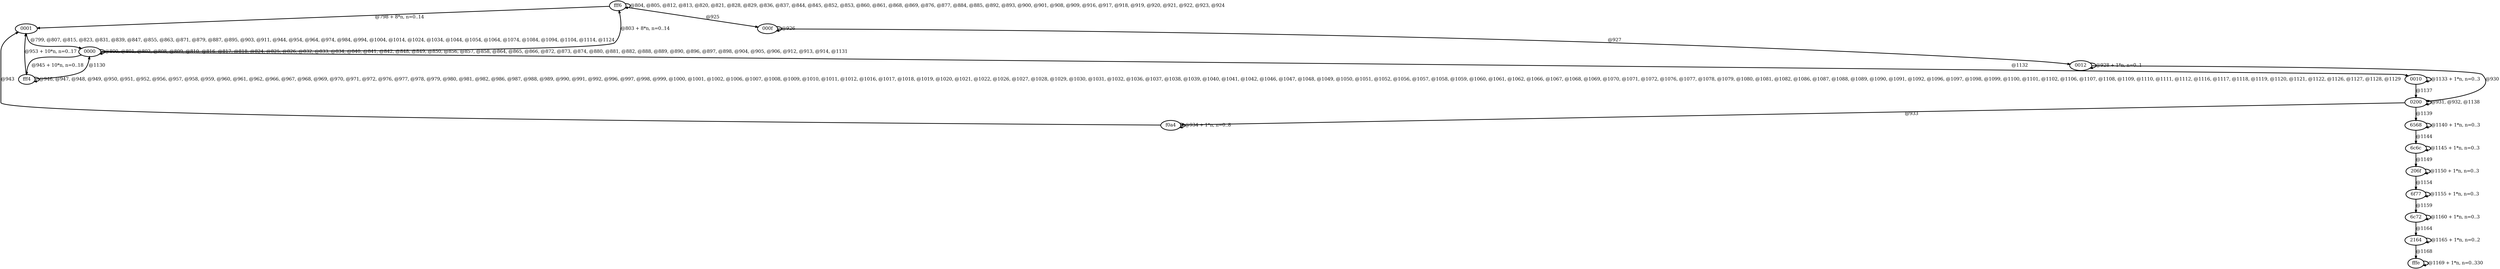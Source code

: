 digraph G {
        node [style=rounded, penwidth=3, fontsize=20, shape=oval];
        "fff6" -> "0001" [label="@798 + 8*n, n=0..14", color=black,arrowsize=1,style=bold,penwidth=3,fontsize=20];
"0001" -> "0000" [label="@799, @807, @815, @823, @831, @839, @847, @855, @863, @871, @879, @887, @895, @903, @911, @944, @954, @964, @974, @984, @994, @1004, @1014, @1024, @1034, @1044, @1054, @1064, @1074, @1084, @1094, @1104, @1114, @1124", color=black,arrowsize=1,style=bold,penwidth=3,fontsize=20];
"0000" -> "0000" [label="@800, @801, @802, @808, @809, @810, @816, @817, @818, @824, @825, @826, @832, @833, @834, @840, @841, @842, @848, @849, @850, @856, @857, @858, @864, @865, @866, @872, @873, @874, @880, @881, @882, @888, @889, @890, @896, @897, @898, @904, @905, @906, @912, @913, @914, @1131", color=black,arrowsize=1,style=bold,penwidth=3,fontsize=20];
"0000" -> "fff6" [label="@803 + 8*n, n=0..14", color=black,arrowsize=1,style=bold,penwidth=3,fontsize=20];
"fff6" -> "fff6" [label="@804, @805, @812, @813, @820, @821, @828, @829, @836, @837, @844, @845, @852, @853, @860, @861, @868, @869, @876, @877, @884, @885, @892, @893, @900, @901, @908, @909, @916, @917, @918, @919, @920, @921, @922, @923, @924", color=black,arrowsize=1,style=bold,penwidth=3,fontsize=20];
"fff6" -> "000f" [label="@925", color=black,arrowsize=1,style=bold,penwidth=3,fontsize=20];
"000f" -> "000f" [label="@926", color=black,arrowsize=1,style=bold,penwidth=3,fontsize=20];
"000f" -> "0012" [label="@927", color=black,arrowsize=1,style=bold,penwidth=3,fontsize=20];
"0012" -> "0012" [label="@928 + 1*n, n=0..1", color=black,arrowsize=1,style=bold,penwidth=3,fontsize=20];
"0012" -> "0200" [label="@930", color=black,arrowsize=1,style=bold,penwidth=3,fontsize=20];
"0200" -> "0200" [label="@931, @932, @1138", color=black,arrowsize=1,style=bold,penwidth=3,fontsize=20];
"0200" -> "f0a4" [label="@933", color=black,arrowsize=1,style=bold,penwidth=3,fontsize=20];
"f0a4" -> "f0a4" [label="@934 + 1*n, n=0..8", color=black,arrowsize=1,style=bold,penwidth=3,fontsize=20];
"f0a4" -> "0001" [label="@943", color=black,arrowsize=1,style=bold,penwidth=3,fontsize=20];
"0000" -> "fff4" [label="@945 + 10*n, n=0..18", color=black,arrowsize=1,style=bold,penwidth=3,fontsize=20];
"fff4" -> "fff4" [label="@946, @947, @948, @949, @950, @951, @952, @956, @957, @958, @959, @960, @961, @962, @966, @967, @968, @969, @970, @971, @972, @976, @977, @978, @979, @980, @981, @982, @986, @987, @988, @989, @990, @991, @992, @996, @997, @998, @999, @1000, @1001, @1002, @1006, @1007, @1008, @1009, @1010, @1011, @1012, @1016, @1017, @1018, @1019, @1020, @1021, @1022, @1026, @1027, @1028, @1029, @1030, @1031, @1032, @1036, @1037, @1038, @1039, @1040, @1041, @1042, @1046, @1047, @1048, @1049, @1050, @1051, @1052, @1056, @1057, @1058, @1059, @1060, @1061, @1062, @1066, @1067, @1068, @1069, @1070, @1071, @1072, @1076, @1077, @1078, @1079, @1080, @1081, @1082, @1086, @1087, @1088, @1089, @1090, @1091, @1092, @1096, @1097, @1098, @1099, @1100, @1101, @1102, @1106, @1107, @1108, @1109, @1110, @1111, @1112, @1116, @1117, @1118, @1119, @1120, @1121, @1122, @1126, @1127, @1128, @1129", color=black,arrowsize=1,style=bold,penwidth=3,fontsize=20];
"fff4" -> "0001" [label="@953 + 10*n, n=0..17", color=black,arrowsize=1,style=bold,penwidth=3,fontsize=20];
"fff4" -> "0000" [label="@1130", color=black,arrowsize=1,style=bold,penwidth=3,fontsize=20];
"0000" -> "0010" [label="@1132", color=black,arrowsize=1,style=bold,penwidth=3,fontsize=20];
"0010" -> "0010" [label="@1133 + 1*n, n=0..3", color=black,arrowsize=1,style=bold,penwidth=3,fontsize=20];
"0010" -> "0200" [label="@1137", color=black,arrowsize=1,style=bold,penwidth=3,fontsize=20];
"0200" -> "6568" [label="@1139", color=black,arrowsize=1,style=bold,penwidth=3,fontsize=20];
"6568" -> "6568" [label="@1140 + 1*n, n=0..3", color=black,arrowsize=1,style=bold,penwidth=3,fontsize=20];
"6568" -> "6c6c" [label="@1144", color=black,arrowsize=1,style=bold,penwidth=3,fontsize=20];
"6c6c" -> "6c6c" [label="@1145 + 1*n, n=0..3", color=black,arrowsize=1,style=bold,penwidth=3,fontsize=20];
"6c6c" -> "206f" [label="@1149", color=black,arrowsize=1,style=bold,penwidth=3,fontsize=20];
"206f" -> "206f" [label="@1150 + 1*n, n=0..3", color=black,arrowsize=1,style=bold,penwidth=3,fontsize=20];
"206f" -> "6f77" [label="@1154", color=black,arrowsize=1,style=bold,penwidth=3,fontsize=20];
"6f77" -> "6f77" [label="@1155 + 1*n, n=0..3", color=black,arrowsize=1,style=bold,penwidth=3,fontsize=20];
"6f77" -> "6c72" [label="@1159", color=black,arrowsize=1,style=bold,penwidth=3,fontsize=20];
"6c72" -> "6c72" [label="@1160 + 1*n, n=0..3", color=black,arrowsize=1,style=bold,penwidth=3,fontsize=20];
"6c72" -> "2164" [label="@1164", color=black,arrowsize=1,style=bold,penwidth=3,fontsize=20];
"2164" -> "2164" [label="@1165 + 1*n, n=0..2", color=black,arrowsize=1,style=bold,penwidth=3,fontsize=20];
"2164" -> "fffe" [label="@1168", color=black,arrowsize=1,style=bold,penwidth=3,fontsize=20];
"fffe" -> "fffe" [label="@1169 + 1*n, n=0..330", color=black,arrowsize=1,style=bold,penwidth=3,fontsize=20];
}
